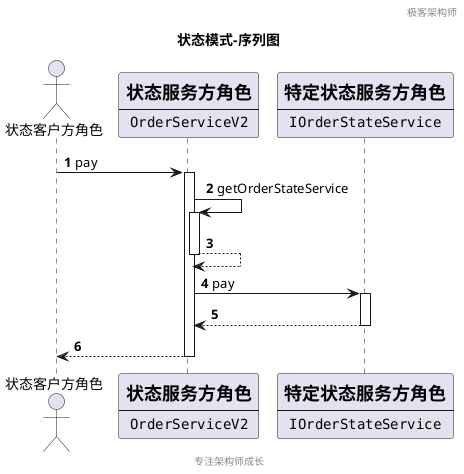 @startuml
header 极客架构师
footer 专注架构师成长
title 状态模式-序列图
autonumber

actor 状态客户方角色
participant OrderServiceV2 [
                               =状态服务方角色
                               ----
                               ""OrderServiceV2""
                               ]
participant IOrderStateService [
                               =特定状态服务方角色
                               ----
                               ""IOrderStateService""
                               ]

状态客户方角色 -> OrderServiceV2 : pay
activate OrderServiceV2
OrderServiceV2 -> OrderServiceV2 : getOrderStateService
activate OrderServiceV2
OrderServiceV2 --> OrderServiceV2
deactivate OrderServiceV2
OrderServiceV2 -> IOrderStateService : pay
activate IOrderStateService
IOrderStateService --> OrderServiceV2
deactivate IOrderStateService
return
@enduml